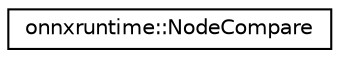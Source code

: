digraph "Graphical Class Hierarchy"
{
  edge [fontname="Helvetica",fontsize="10",labelfontname="Helvetica",labelfontsize="10"];
  node [fontname="Helvetica",fontsize="10",shape=record];
  rankdir="LR";
  Node0 [label="onnxruntime::NodeCompare",height=0.2,width=0.4,color="black", fillcolor="white", style="filled",URL="$structonnxruntime_1_1NodeCompare.html"];
}
